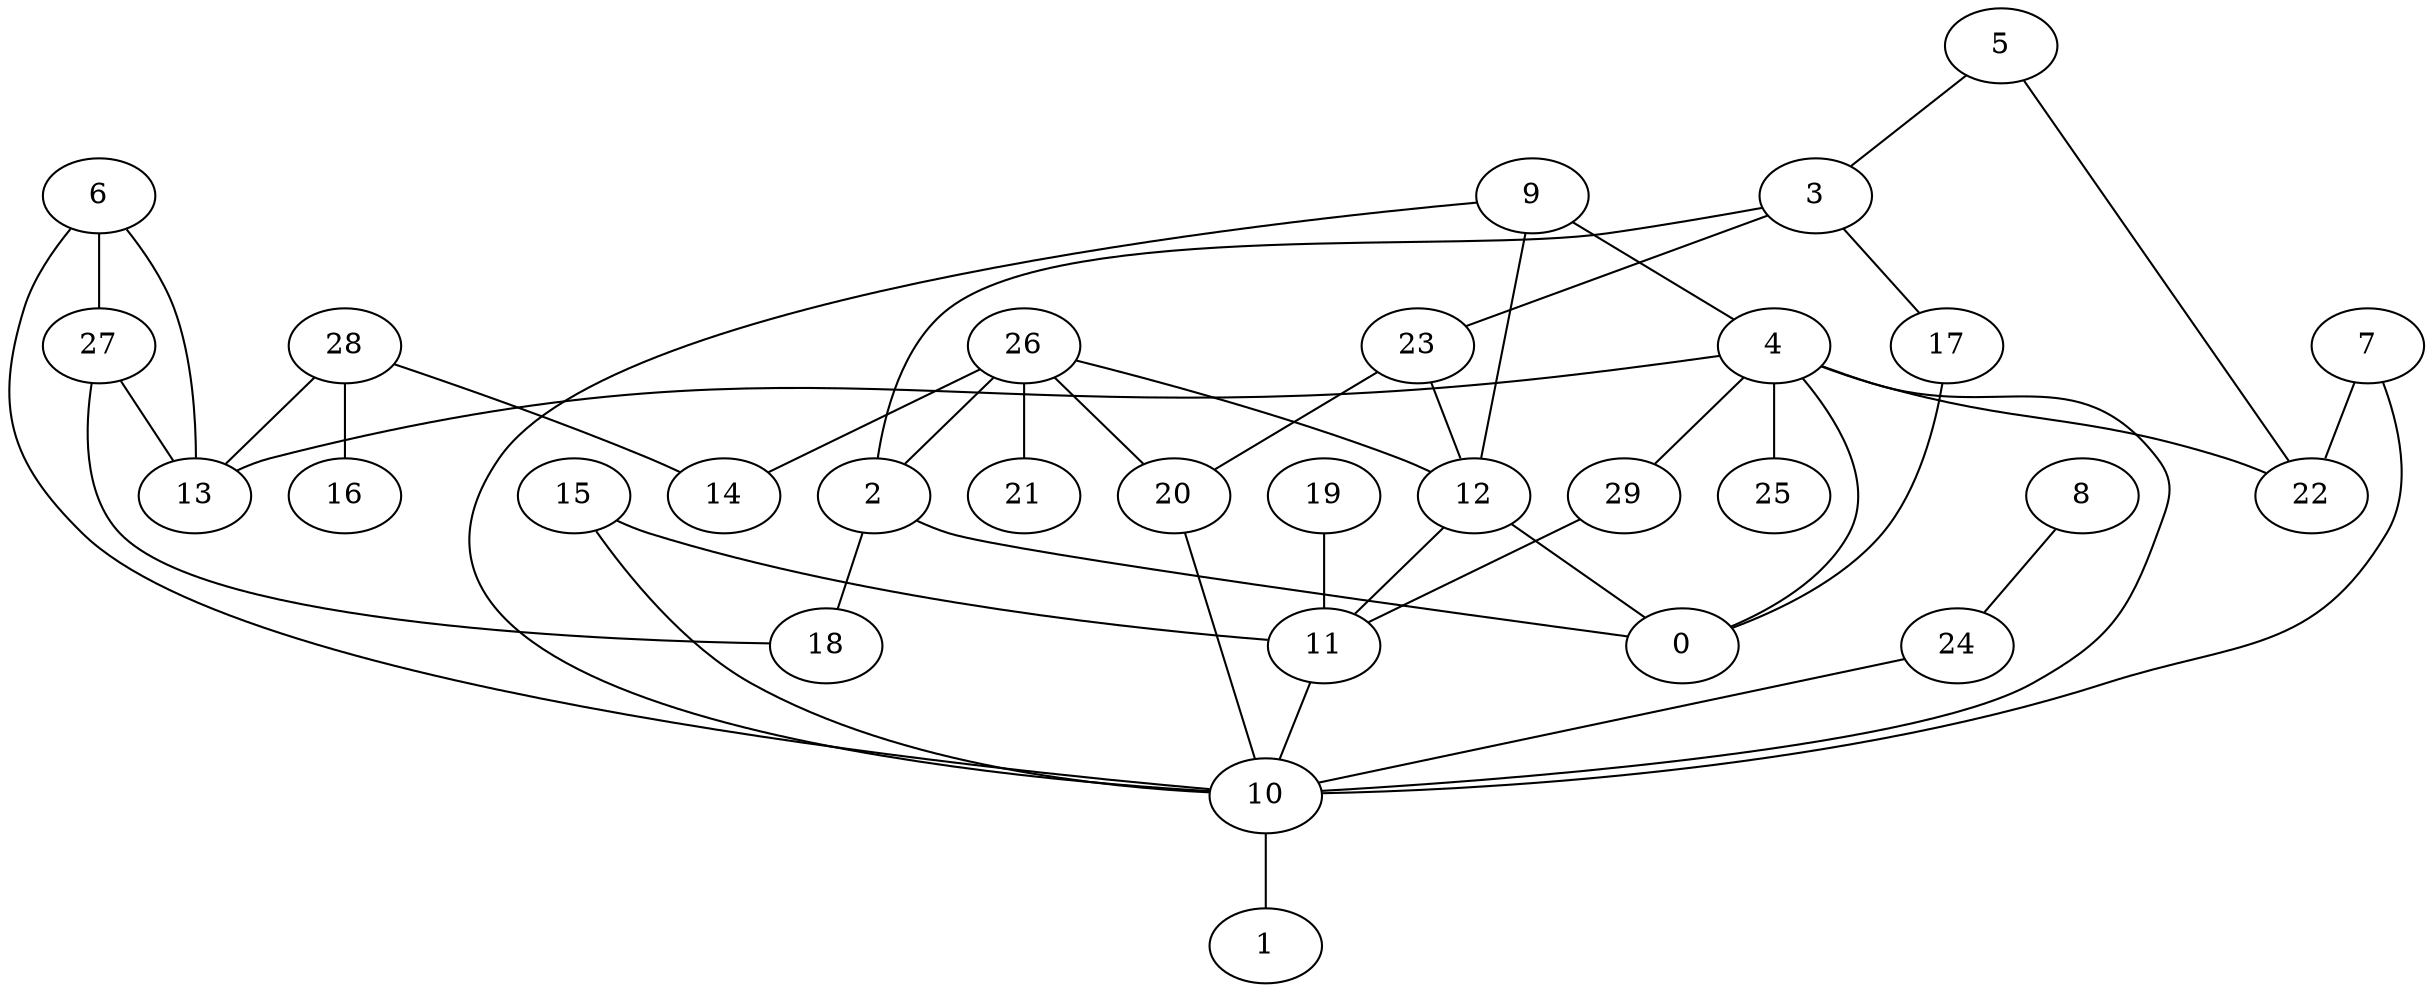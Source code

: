 digraph GG_graph {

subgraph G_graph {
edge [color = black]
"29" -> "11" [dir = none]
"15" -> "10" [dir = none]
"3" -> "23" [dir = none]
"3" -> "17" [dir = none]
"3" -> "2" [dir = none]
"6" -> "13" [dir = none]
"6" -> "10" [dir = none]
"19" -> "11" [dir = none]
"11" -> "10" [dir = none]
"26" -> "21" [dir = none]
"26" -> "2" [dir = none]
"26" -> "14" [dir = none]
"26" -> "20" [dir = none]
"26" -> "12" [dir = none]
"27" -> "18" [dir = none]
"2" -> "18" [dir = none]
"4" -> "22" [dir = none]
"4" -> "25" [dir = none]
"4" -> "0" [dir = none]
"4" -> "10" [dir = none]
"9" -> "4" [dir = none]
"9" -> "12" [dir = none]
"28" -> "16" [dir = none]
"28" -> "13" [dir = none]
"10" -> "1" [dir = none]
"7" -> "10" [dir = none]
"24" -> "10" [dir = none]
"5" -> "22" [dir = none]
"8" -> "24" [dir = none]
"20" -> "10" [dir = none]
"5" -> "3" [dir = none]
"12" -> "11" [dir = none]
"4" -> "29" [dir = none]
"12" -> "0" [dir = none]
"9" -> "10" [dir = none]
"2" -> "0" [dir = none]
"28" -> "14" [dir = none]
"4" -> "13" [dir = none]
"7" -> "22" [dir = none]
"23" -> "12" [dir = none]
"23" -> "20" [dir = none]
"27" -> "13" [dir = none]
"6" -> "27" [dir = none]
"15" -> "11" [dir = none]
"17" -> "0" [dir = none]
}

}
